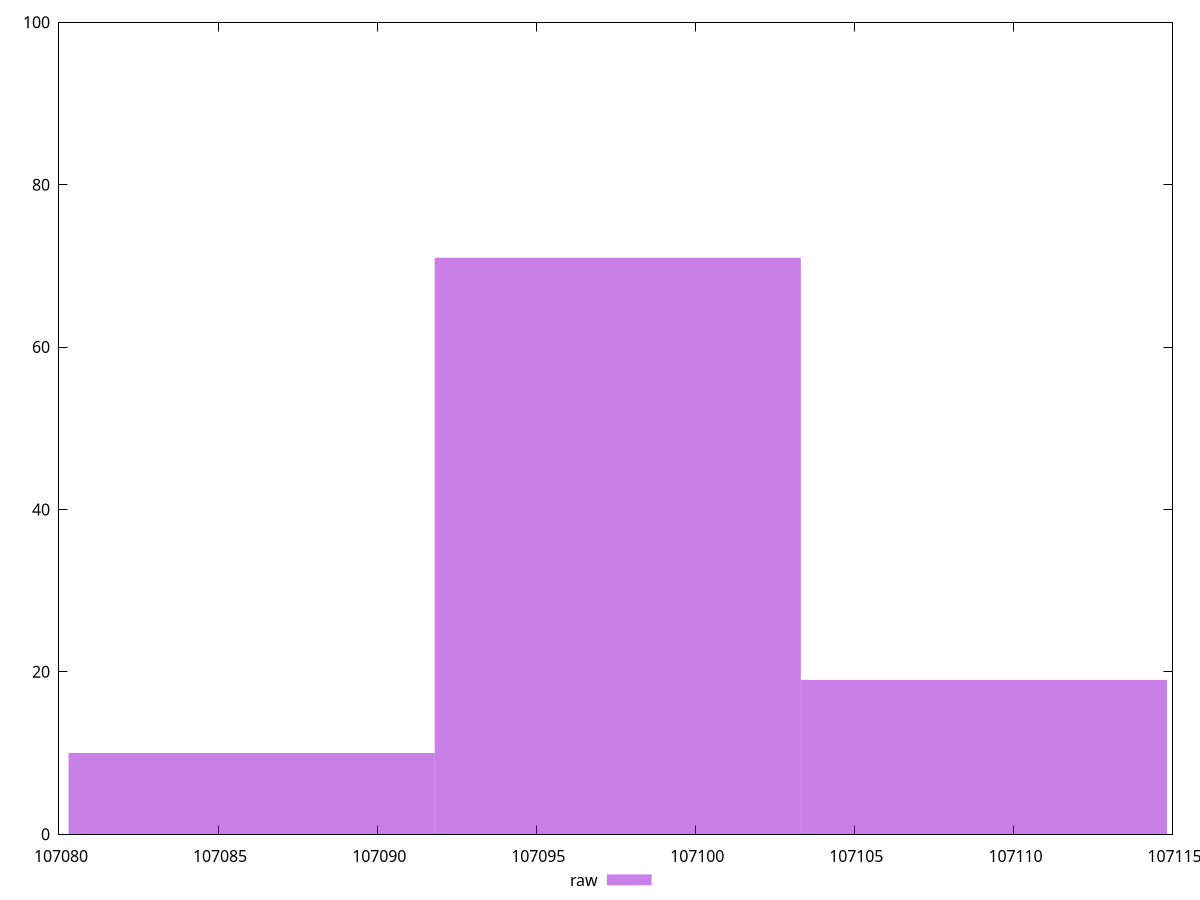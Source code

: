 reset
set terminal svg size 640, 490 enhanced background rgb 'white'
set output "report_00007_2020-12-11T15:55:29.892Z/total-byte-weight/samples/pages+cached+noexternal+nofonts+nosvg+noimg/raw/histogram.svg"

$raw <<EOF
107097.5633460897 71
107109.07178831472 19
107086.05490386467 10
EOF

set key outside below
set boxwidth 11.508442225025757
set yrange [0:100]
set style fill transparent solid 0.5 noborder

plot \
  $raw title "raw" with boxes, \


reset